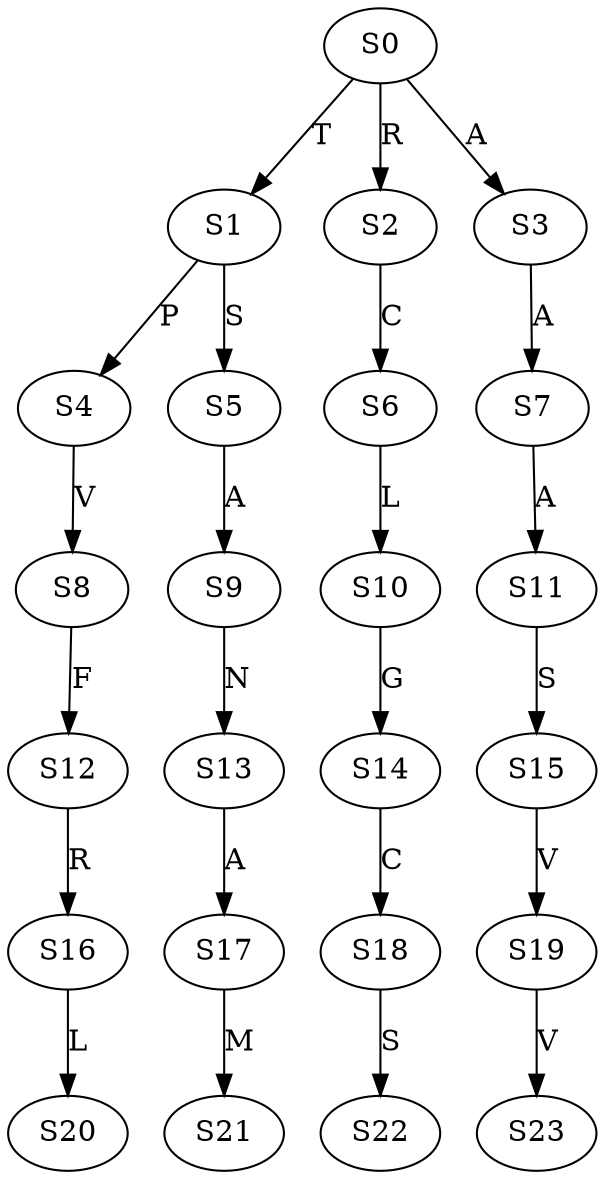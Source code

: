 strict digraph  {
	S0 -> S1 [ label = T ];
	S0 -> S2 [ label = R ];
	S0 -> S3 [ label = A ];
	S1 -> S4 [ label = P ];
	S1 -> S5 [ label = S ];
	S2 -> S6 [ label = C ];
	S3 -> S7 [ label = A ];
	S4 -> S8 [ label = V ];
	S5 -> S9 [ label = A ];
	S6 -> S10 [ label = L ];
	S7 -> S11 [ label = A ];
	S8 -> S12 [ label = F ];
	S9 -> S13 [ label = N ];
	S10 -> S14 [ label = G ];
	S11 -> S15 [ label = S ];
	S12 -> S16 [ label = R ];
	S13 -> S17 [ label = A ];
	S14 -> S18 [ label = C ];
	S15 -> S19 [ label = V ];
	S16 -> S20 [ label = L ];
	S17 -> S21 [ label = M ];
	S18 -> S22 [ label = S ];
	S19 -> S23 [ label = V ];
}
